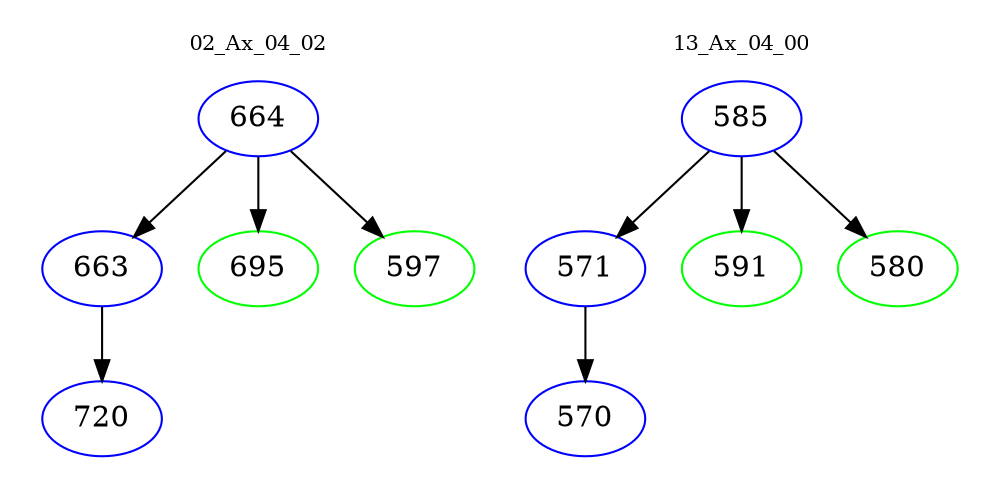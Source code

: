 digraph{
subgraph cluster_0 {
color = white
label = "02_Ax_04_02";
fontsize=10;
T0_664 [label="664", color="blue"]
T0_664 -> T0_663 [color="black"]
T0_663 [label="663", color="blue"]
T0_663 -> T0_720 [color="black"]
T0_720 [label="720", color="blue"]
T0_664 -> T0_695 [color="black"]
T0_695 [label="695", color="green"]
T0_664 -> T0_597 [color="black"]
T0_597 [label="597", color="green"]
}
subgraph cluster_1 {
color = white
label = "13_Ax_04_00";
fontsize=10;
T1_585 [label="585", color="blue"]
T1_585 -> T1_571 [color="black"]
T1_571 [label="571", color="blue"]
T1_571 -> T1_570 [color="black"]
T1_570 [label="570", color="blue"]
T1_585 -> T1_591 [color="black"]
T1_591 [label="591", color="green"]
T1_585 -> T1_580 [color="black"]
T1_580 [label="580", color="green"]
}
}
